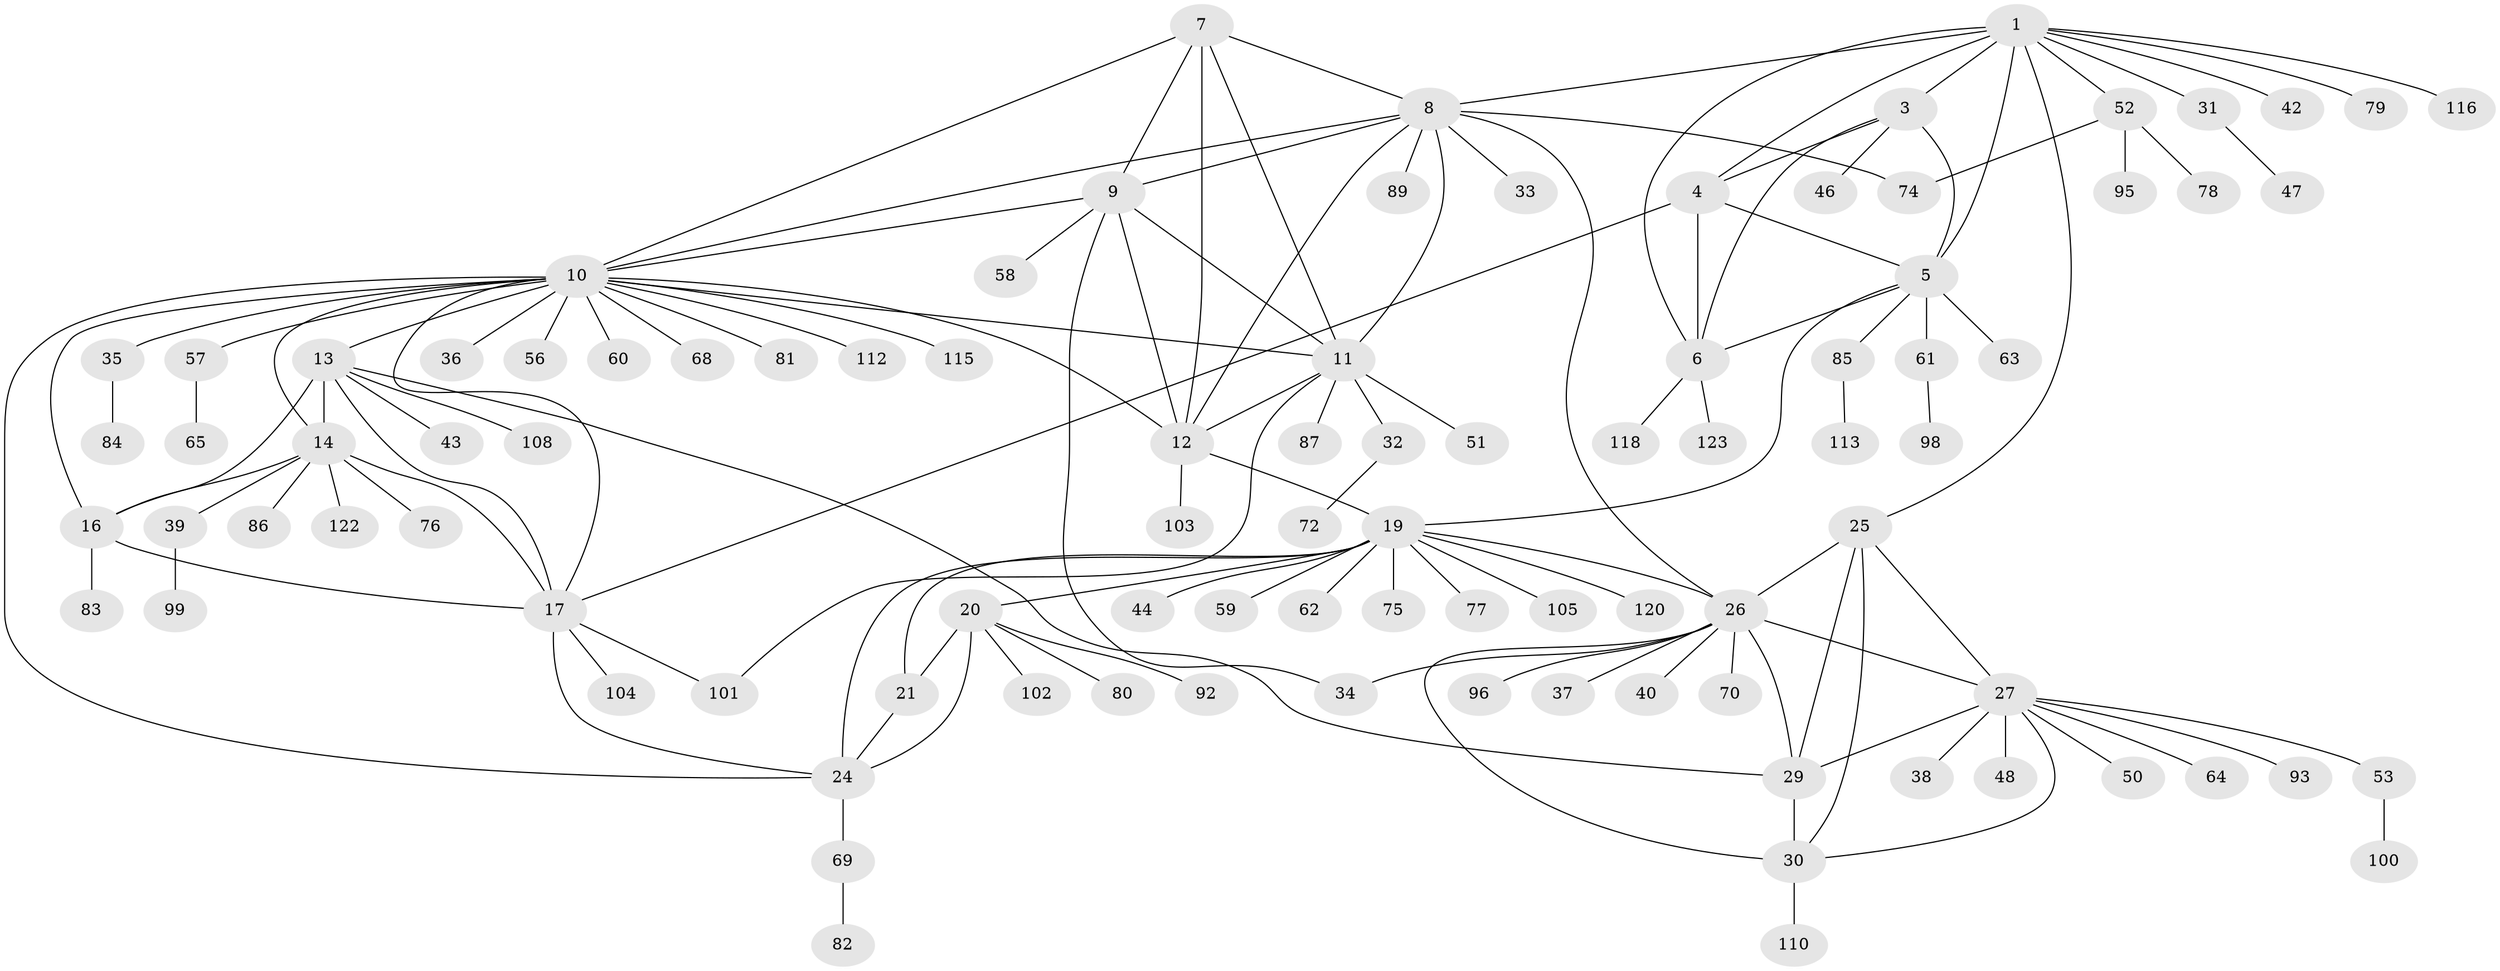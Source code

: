 // original degree distribution, {11: 0.016260162601626018, 6: 0.07317073170731707, 7: 0.04065040650406504, 9: 0.024390243902439025, 8: 0.04065040650406504, 12: 0.024390243902439025, 10: 0.024390243902439025, 2: 0.15447154471544716, 1: 0.5772357723577236, 5: 0.008130081300813009, 3: 0.016260162601626018}
// Generated by graph-tools (version 1.1) at 2025/42/03/06/25 10:42:08]
// undirected, 95 vertices, 135 edges
graph export_dot {
graph [start="1"]
  node [color=gray90,style=filled];
  1 [super="+2"];
  3;
  4 [super="+45"];
  5 [super="+54"];
  6 [super="+73"];
  7 [super="+67"];
  8 [super="+106"];
  9 [super="+117"];
  10 [super="+15"];
  11 [super="+119"];
  12;
  13 [super="+88"];
  14 [super="+18"];
  16 [super="+41"];
  17 [super="+109"];
  19 [super="+23"];
  20 [super="+22"];
  21 [super="+91"];
  24 [super="+111"];
  25;
  26 [super="+28"];
  27 [super="+71"];
  29 [super="+97"];
  30 [super="+107"];
  31;
  32;
  33;
  34;
  35;
  36;
  37;
  38 [super="+49"];
  39;
  40;
  42;
  43;
  44;
  46;
  47;
  48;
  50;
  51;
  52 [super="+90"];
  53 [super="+55"];
  56;
  57;
  58;
  59;
  60 [super="+66"];
  61;
  62;
  63;
  64;
  65;
  68;
  69;
  70;
  72;
  74;
  75;
  76;
  77;
  78;
  79;
  80;
  81;
  82;
  83;
  84 [super="+94"];
  85;
  86;
  87;
  89;
  92;
  93;
  95;
  96;
  98;
  99;
  100;
  101;
  102;
  103;
  104 [super="+114"];
  105;
  108;
  110;
  112;
  113;
  115 [super="+121"];
  116;
  118;
  120;
  122;
  123;
  1 -- 3 [weight=2];
  1 -- 4 [weight=2];
  1 -- 5 [weight=2];
  1 -- 6 [weight=2];
  1 -- 25;
  1 -- 31;
  1 -- 42;
  1 -- 52;
  1 -- 79;
  1 -- 116;
  1 -- 8;
  3 -- 4;
  3 -- 5;
  3 -- 6;
  3 -- 46;
  4 -- 5;
  4 -- 6;
  4 -- 17;
  5 -- 6;
  5 -- 61;
  5 -- 63;
  5 -- 19;
  5 -- 85;
  6 -- 118;
  6 -- 123;
  7 -- 8;
  7 -- 9;
  7 -- 10;
  7 -- 11;
  7 -- 12;
  8 -- 9;
  8 -- 10;
  8 -- 11;
  8 -- 12;
  8 -- 26;
  8 -- 33;
  8 -- 74;
  8 -- 89;
  9 -- 10;
  9 -- 11;
  9 -- 12;
  9 -- 34;
  9 -- 58;
  10 -- 11;
  10 -- 12;
  10 -- 35;
  10 -- 36;
  10 -- 56;
  10 -- 60;
  10 -- 81;
  10 -- 112;
  10 -- 68;
  10 -- 13;
  10 -- 14 [weight=2];
  10 -- 16;
  10 -- 17;
  10 -- 115;
  10 -- 57;
  10 -- 24;
  11 -- 12;
  11 -- 32;
  11 -- 51;
  11 -- 87;
  11 -- 101;
  12 -- 19;
  12 -- 103;
  13 -- 14 [weight=2];
  13 -- 16;
  13 -- 17;
  13 -- 29;
  13 -- 43;
  13 -- 108;
  14 -- 16 [weight=2];
  14 -- 17 [weight=2];
  14 -- 86;
  14 -- 122;
  14 -- 39;
  14 -- 76;
  16 -- 17;
  16 -- 83;
  17 -- 24;
  17 -- 101;
  17 -- 104;
  19 -- 20 [weight=4];
  19 -- 21 [weight=2];
  19 -- 24 [weight=2];
  19 -- 59;
  19 -- 105;
  19 -- 75;
  19 -- 44;
  19 -- 77;
  19 -- 26;
  19 -- 120;
  19 -- 62;
  20 -- 21 [weight=2];
  20 -- 24 [weight=2];
  20 -- 102;
  20 -- 80;
  20 -- 92;
  21 -- 24;
  24 -- 69;
  25 -- 26 [weight=2];
  25 -- 27;
  25 -- 29;
  25 -- 30;
  26 -- 27 [weight=2];
  26 -- 29 [weight=2];
  26 -- 30 [weight=2];
  26 -- 34;
  26 -- 96;
  26 -- 37;
  26 -- 70;
  26 -- 40;
  27 -- 29;
  27 -- 30;
  27 -- 38;
  27 -- 48;
  27 -- 50;
  27 -- 53;
  27 -- 64;
  27 -- 93;
  29 -- 30;
  30 -- 110;
  31 -- 47;
  32 -- 72;
  35 -- 84;
  39 -- 99;
  52 -- 74;
  52 -- 78;
  52 -- 95;
  53 -- 100;
  57 -- 65;
  61 -- 98;
  69 -- 82;
  85 -- 113;
}

